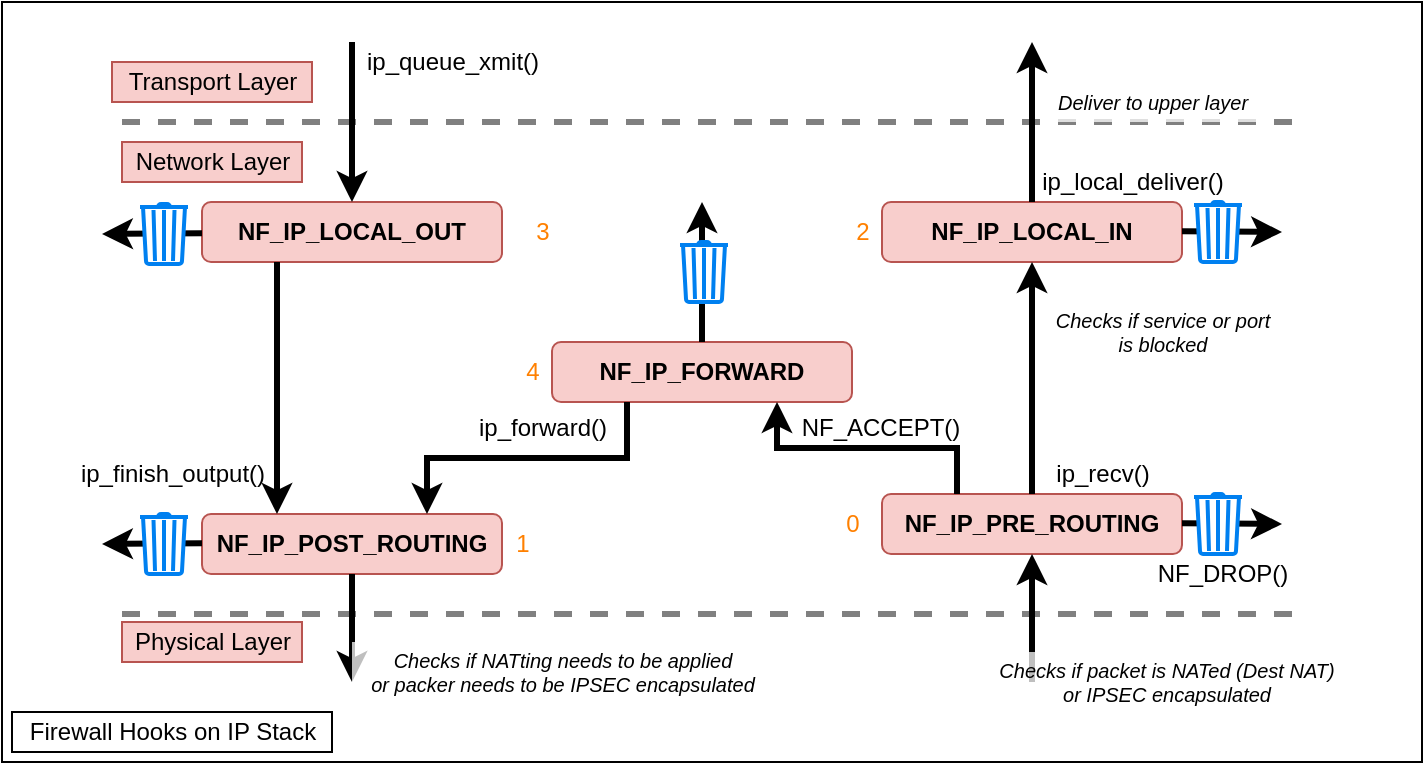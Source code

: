 <mxfile version="19.0.0" type="device"><diagram id="OkjXTQhUT1URriY9q9ON" name="Page-1"><mxGraphModel dx="823" dy="537" grid="1" gridSize="10" guides="1" tooltips="1" connect="1" arrows="1" fold="1" page="1" pageScale="1" pageWidth="850" pageHeight="1100" math="0" shadow="0"><root><mxCell id="0"/><mxCell id="1" parent="0"/><mxCell id="qRS9ZgM3jt5-iq8k10y8-17" value="" style="rounded=0;whiteSpace=wrap;html=1;" vertex="1" parent="1"><mxGeometry y="60" width="710" height="380" as="geometry"/></mxCell><mxCell id="qRS9ZgM3jt5-iq8k10y8-1" value="NF_IP_LOCAL_OUT" style="rounded=1;whiteSpace=wrap;html=1;fontStyle=1;fillColor=#f8cecc;strokeColor=#b85450;" vertex="1" parent="1"><mxGeometry x="100" y="160" width="150" height="30" as="geometry"/></mxCell><mxCell id="qRS9ZgM3jt5-iq8k10y8-2" value="NF_IP_FORWARD" style="rounded=1;whiteSpace=wrap;html=1;fontStyle=1;fillColor=#f8cecc;strokeColor=#b85450;" vertex="1" parent="1"><mxGeometry x="275" y="230" width="150" height="30" as="geometry"/></mxCell><mxCell id="qRS9ZgM3jt5-iq8k10y8-3" value="NF_IP_POST_ROUTING" style="rounded=1;whiteSpace=wrap;html=1;fontStyle=1;fillColor=#f8cecc;strokeColor=#b85450;" vertex="1" parent="1"><mxGeometry x="100" y="316" width="150" height="30" as="geometry"/></mxCell><mxCell id="qRS9ZgM3jt5-iq8k10y8-4" value="NF_IP_PRE_ROUTING" style="rounded=1;whiteSpace=wrap;html=1;fontStyle=1;fillColor=#f8cecc;strokeColor=#b85450;" vertex="1" parent="1"><mxGeometry x="440" y="306" width="150" height="30" as="geometry"/></mxCell><mxCell id="qRS9ZgM3jt5-iq8k10y8-5" value="NF_IP_LOCAL_IN" style="rounded=1;whiteSpace=wrap;html=1;fontStyle=1;fillColor=#f8cecc;strokeColor=#b85450;" vertex="1" parent="1"><mxGeometry x="440" y="160" width="150" height="30" as="geometry"/></mxCell><mxCell id="qRS9ZgM3jt5-iq8k10y8-6" value="" style="endArrow=none;dashed=1;html=1;rounded=0;strokeWidth=3;strokeColor=#808080;" edge="1" parent="1"><mxGeometry width="50" height="50" relative="1" as="geometry"><mxPoint x="60" y="120" as="sourcePoint"/><mxPoint x="650" y="120" as="targetPoint"/></mxGeometry></mxCell><mxCell id="qRS9ZgM3jt5-iq8k10y8-7" value="" style="endArrow=none;dashed=1;html=1;rounded=0;strokeWidth=3;strokeColor=#808080;" edge="1" parent="1"><mxGeometry width="50" height="50" relative="1" as="geometry"><mxPoint x="60" y="366" as="sourcePoint"/><mxPoint x="650" y="366" as="targetPoint"/></mxGeometry></mxCell><mxCell id="qRS9ZgM3jt5-iq8k10y8-8" value="Physical Layer" style="text;html=1;align=center;verticalAlign=middle;resizable=0;points=[];autosize=1;strokeColor=#b85450;fillColor=#f8cecc;" vertex="1" parent="1"><mxGeometry x="60" y="370" width="90" height="20" as="geometry"/></mxCell><mxCell id="qRS9ZgM3jt5-iq8k10y8-9" value="" style="endArrow=classic;html=1;rounded=0;strokeWidth=3;entryX=0.5;entryY=0;entryDx=0;entryDy=0;fillColor=#f5f5f5;strokeColor=#000000;" edge="1" parent="1" target="qRS9ZgM3jt5-iq8k10y8-1"><mxGeometry width="50" height="50" relative="1" as="geometry"><mxPoint x="175" y="80" as="sourcePoint"/><mxPoint x="450" y="240" as="targetPoint"/></mxGeometry></mxCell><mxCell id="qRS9ZgM3jt5-iq8k10y8-10" value="" style="endArrow=classic;html=1;rounded=0;strokeWidth=3;entryX=0.25;entryY=0;entryDx=0;entryDy=0;fillColor=#f5f5f5;strokeColor=#000000;exitX=0.25;exitY=1;exitDx=0;exitDy=0;" edge="1" parent="1" source="qRS9ZgM3jt5-iq8k10y8-1" target="qRS9ZgM3jt5-iq8k10y8-3"><mxGeometry width="50" height="50" relative="1" as="geometry"><mxPoint x="185" y="90" as="sourcePoint"/><mxPoint x="185" y="170" as="targetPoint"/></mxGeometry></mxCell><mxCell id="qRS9ZgM3jt5-iq8k10y8-11" value="" style="endArrow=classic;html=1;rounded=0;strokeWidth=3;fillColor=#f5f5f5;strokeColor=#000000;exitX=0.5;exitY=0;exitDx=0;exitDy=0;" edge="1" parent="1" source="qRS9ZgM3jt5-iq8k10y8-5"><mxGeometry width="50" height="50" relative="1" as="geometry"><mxPoint x="185.0" y="90" as="sourcePoint"/><mxPoint x="515" y="80" as="targetPoint"/></mxGeometry></mxCell><mxCell id="qRS9ZgM3jt5-iq8k10y8-12" value="" style="endArrow=classic;html=1;rounded=0;strokeWidth=3;fillColor=#f5f5f5;strokeColor=#000000;exitX=0.5;exitY=0;exitDx=0;exitDy=0;entryX=0.5;entryY=1;entryDx=0;entryDy=0;" edge="1" parent="1" source="qRS9ZgM3jt5-iq8k10y8-4" target="qRS9ZgM3jt5-iq8k10y8-5"><mxGeometry width="50" height="50" relative="1" as="geometry"><mxPoint x="530" y="280" as="sourcePoint"/><mxPoint x="530" y="200" as="targetPoint"/></mxGeometry></mxCell><mxCell id="qRS9ZgM3jt5-iq8k10y8-13" value="" style="endArrow=classic;html=1;rounded=0;strokeWidth=3;fillColor=#f5f5f5;strokeColor=#000000;entryX=0.5;entryY=1;entryDx=0;entryDy=0;" edge="1" parent="1" target="qRS9ZgM3jt5-iq8k10y8-4"><mxGeometry width="50" height="50" relative="1" as="geometry"><mxPoint x="515" y="400" as="sourcePoint"/><mxPoint x="525" y="200" as="targetPoint"/></mxGeometry></mxCell><mxCell id="qRS9ZgM3jt5-iq8k10y8-14" value="" style="endArrow=classic;html=1;rounded=0;strokeWidth=3;fillColor=#f5f5f5;strokeColor=#000000;entryX=0.75;entryY=1;entryDx=0;entryDy=0;edgeStyle=orthogonalEdgeStyle;exitX=0.25;exitY=0;exitDx=0;exitDy=0;" edge="1" parent="1" source="qRS9ZgM3jt5-iq8k10y8-4" target="qRS9ZgM3jt5-iq8k10y8-2"><mxGeometry width="50" height="50" relative="1" as="geometry"><mxPoint x="480" y="290" as="sourcePoint"/><mxPoint x="525" y="200" as="targetPoint"/></mxGeometry></mxCell><mxCell id="qRS9ZgM3jt5-iq8k10y8-15" value="" style="endArrow=classic;html=1;rounded=0;strokeWidth=3;fillColor=#f5f5f5;strokeColor=#000000;entryX=0.75;entryY=0;entryDx=0;entryDy=0;edgeStyle=orthogonalEdgeStyle;exitX=0.25;exitY=1;exitDx=0;exitDy=0;" edge="1" parent="1" source="qRS9ZgM3jt5-iq8k10y8-2" target="qRS9ZgM3jt5-iq8k10y8-3"><mxGeometry width="50" height="50" relative="1" as="geometry"><mxPoint x="487.5" y="316" as="sourcePoint"/><mxPoint x="397.5" y="270" as="targetPoint"/></mxGeometry></mxCell><mxCell id="qRS9ZgM3jt5-iq8k10y8-16" value="" style="endArrow=classic;html=1;rounded=0;strokeWidth=3;fillColor=#f5f5f5;strokeColor=#000000;exitX=0.5;exitY=1;exitDx=0;exitDy=0;" edge="1" parent="1" source="qRS9ZgM3jt5-iq8k10y8-3"><mxGeometry width="50" height="50" relative="1" as="geometry"><mxPoint x="174.57" y="370" as="sourcePoint"/><mxPoint x="175" y="400" as="targetPoint"/></mxGeometry></mxCell><mxCell id="qRS9ZgM3jt5-iq8k10y8-19" value="ip_queue_xmit()" style="text;html=1;align=center;verticalAlign=middle;resizable=0;points=[];autosize=1;strokeColor=none;fillColor=none;" vertex="1" parent="1"><mxGeometry x="175" y="80" width="100" height="20" as="geometry"/></mxCell><mxCell id="qRS9ZgM3jt5-iq8k10y8-20" value="ip_local_deliver()" style="text;html=1;align=center;verticalAlign=middle;resizable=0;points=[];autosize=1;strokeColor=none;fillColor=none;" vertex="1" parent="1"><mxGeometry x="510" y="140" width="110" height="20" as="geometry"/></mxCell><mxCell id="qRS9ZgM3jt5-iq8k10y8-21" value="Transport Layer" style="text;html=1;align=center;verticalAlign=middle;resizable=0;points=[];autosize=1;strokeColor=#b85450;fillColor=#f8cecc;" vertex="1" parent="1"><mxGeometry x="55" y="90" width="100" height="20" as="geometry"/></mxCell><mxCell id="qRS9ZgM3jt5-iq8k10y8-22" value="ip_recv()" style="text;html=1;align=center;verticalAlign=middle;resizable=0;points=[];autosize=1;strokeColor=none;fillColor=none;" vertex="1" parent="1"><mxGeometry x="520" y="286" width="60" height="20" as="geometry"/></mxCell><mxCell id="qRS9ZgM3jt5-iq8k10y8-23" value="NF_ACCEPT()" style="text;html=1;align=center;verticalAlign=middle;resizable=0;points=[];autosize=1;strokeColor=none;fillColor=none;" vertex="1" parent="1"><mxGeometry x="389" y="263" width="100" height="20" as="geometry"/></mxCell><mxCell id="qRS9ZgM3jt5-iq8k10y8-27" value="NF_DROP()" style="text;html=1;align=center;verticalAlign=middle;resizable=0;points=[];autosize=1;strokeColor=none;fillColor=none;" vertex="1" parent="1"><mxGeometry x="570" y="336" width="80" height="20" as="geometry"/></mxCell><mxCell id="qRS9ZgM3jt5-iq8k10y8-32" value="" style="group" vertex="1" connectable="0" parent="1"><mxGeometry x="590" y="306" width="50" height="30" as="geometry"/></mxCell><mxCell id="qRS9ZgM3jt5-iq8k10y8-24" value="" style="endArrow=classic;html=1;rounded=0;strokeColor=#000000;strokeWidth=3;" edge="1" parent="qRS9ZgM3jt5-iq8k10y8-32"><mxGeometry width="50" height="50" relative="1" as="geometry"><mxPoint y="14.57" as="sourcePoint"/><mxPoint x="50" y="15" as="targetPoint"/></mxGeometry></mxCell><mxCell id="qRS9ZgM3jt5-iq8k10y8-26" value="" style="html=1;verticalLabelPosition=bottom;align=center;labelBackgroundColor=#ffffff;verticalAlign=top;strokeWidth=2;strokeColor=#0080F0;shadow=0;dashed=0;shape=mxgraph.ios7.icons.trashcan;" vertex="1" parent="qRS9ZgM3jt5-iq8k10y8-32"><mxGeometry x="6" width="24" height="30" as="geometry"/></mxCell><mxCell id="qRS9ZgM3jt5-iq8k10y8-33" value="" style="group" vertex="1" connectable="0" parent="1"><mxGeometry x="50" y="316" width="50" height="30" as="geometry"/></mxCell><mxCell id="qRS9ZgM3jt5-iq8k10y8-34" value="" style="endArrow=classic;html=1;rounded=0;strokeColor=#000000;strokeWidth=3;" edge="1" parent="qRS9ZgM3jt5-iq8k10y8-33"><mxGeometry width="50" height="50" relative="1" as="geometry"><mxPoint x="50" y="14.57" as="sourcePoint"/><mxPoint y="15" as="targetPoint"/></mxGeometry></mxCell><mxCell id="qRS9ZgM3jt5-iq8k10y8-35" value="" style="html=1;verticalLabelPosition=bottom;align=center;labelBackgroundColor=#ffffff;verticalAlign=top;strokeWidth=2;strokeColor=#0080F0;shadow=0;dashed=0;shape=mxgraph.ios7.icons.trashcan;" vertex="1" parent="qRS9ZgM3jt5-iq8k10y8-33"><mxGeometry x="19" width="24" height="30" as="geometry"/></mxCell><mxCell id="qRS9ZgM3jt5-iq8k10y8-38" value="ip_finish_output()" style="text;html=1;align=center;verticalAlign=middle;resizable=0;points=[];autosize=1;strokeColor=none;fillColor=none;" vertex="1" parent="1"><mxGeometry x="30" y="286" width="110" height="20" as="geometry"/></mxCell><mxCell id="qRS9ZgM3jt5-iq8k10y8-39" value="ip_forward()" style="text;html=1;align=center;verticalAlign=middle;resizable=0;points=[];autosize=1;strokeColor=none;fillColor=none;" vertex="1" parent="1"><mxGeometry x="230" y="263" width="80" height="20" as="geometry"/></mxCell><mxCell id="qRS9ZgM3jt5-iq8k10y8-40" value="Network Layer" style="text;html=1;align=center;verticalAlign=middle;resizable=0;points=[];autosize=1;strokeColor=#b85450;fillColor=#f8cecc;" vertex="1" parent="1"><mxGeometry x="60" y="130" width="90" height="20" as="geometry"/></mxCell><mxCell id="qRS9ZgM3jt5-iq8k10y8-42" value="Checks if packet is NATed (Dest NAT) &lt;br style=&quot;font-size: 10px;&quot;&gt;or IPSEC encapsulated" style="text;html=1;align=center;verticalAlign=middle;resizable=0;points=[];autosize=1;strokeColor=none;fillColor=default;fontStyle=2;fontSize=10;opacity=75;" vertex="1" parent="1"><mxGeometry x="492" y="385" width="180" height="30" as="geometry"/></mxCell><mxCell id="qRS9ZgM3jt5-iq8k10y8-43" value="Checks if service or port&lt;br&gt;is blocked" style="text;html=1;align=center;verticalAlign=middle;resizable=0;points=[];autosize=1;strokeColor=none;fillColor=default;fontStyle=2;fontSize=10;opacity=75;" vertex="1" parent="1"><mxGeometry x="520" y="210" width="120" height="30" as="geometry"/></mxCell><mxCell id="qRS9ZgM3jt5-iq8k10y8-44" value="Deliver to upper layer" style="text;html=1;align=center;verticalAlign=middle;resizable=0;points=[];autosize=1;strokeColor=none;fillColor=default;fontStyle=2;fontSize=10;opacity=75;" vertex="1" parent="1"><mxGeometry x="520" y="100" width="110" height="20" as="geometry"/></mxCell><mxCell id="qRS9ZgM3jt5-iq8k10y8-45" value="Checks if NATting needs to be applied&lt;br&gt;or packer needs to be IPSEC encapsulated" style="text;html=1;align=center;verticalAlign=middle;resizable=0;points=[];autosize=1;strokeColor=none;fillColor=default;fontStyle=2;fontSize=10;opacity=75;" vertex="1" parent="1"><mxGeometry x="175" y="380" width="210" height="30" as="geometry"/></mxCell><mxCell id="qRS9ZgM3jt5-iq8k10y8-46" value="0" style="text;html=1;align=center;verticalAlign=middle;resizable=0;points=[];autosize=1;strokeColor=none;fillColor=none;fontSize=12;fontColor=#FF8000;" vertex="1" parent="1"><mxGeometry x="415" y="311" width="20" height="20" as="geometry"/></mxCell><mxCell id="qRS9ZgM3jt5-iq8k10y8-47" value="1" style="text;html=1;align=center;verticalAlign=middle;resizable=0;points=[];autosize=1;strokeColor=none;fillColor=none;fontSize=12;fontColor=#FF8000;" vertex="1" parent="1"><mxGeometry x="250" y="321" width="20" height="20" as="geometry"/></mxCell><mxCell id="qRS9ZgM3jt5-iq8k10y8-48" value="4" style="text;html=1;align=center;verticalAlign=middle;resizable=0;points=[];autosize=1;strokeColor=none;fillColor=none;fontSize=12;fontColor=#FF8000;" vertex="1" parent="1"><mxGeometry x="255" y="235" width="20" height="20" as="geometry"/></mxCell><mxCell id="qRS9ZgM3jt5-iq8k10y8-49" value="2" style="text;html=1;align=center;verticalAlign=middle;resizable=0;points=[];autosize=1;strokeColor=none;fillColor=none;fontSize=12;fontColor=#FF8000;" vertex="1" parent="1"><mxGeometry x="420" y="165" width="20" height="20" as="geometry"/></mxCell><mxCell id="qRS9ZgM3jt5-iq8k10y8-50" value="3" style="text;html=1;align=center;verticalAlign=middle;resizable=0;points=[];autosize=1;strokeColor=none;fillColor=none;fontSize=12;fontColor=#FF8000;" vertex="1" parent="1"><mxGeometry x="260" y="165" width="20" height="20" as="geometry"/></mxCell><mxCell id="qRS9ZgM3jt5-iq8k10y8-51" value="" style="group" vertex="1" connectable="0" parent="1"><mxGeometry x="590" y="160" width="50" height="30" as="geometry"/></mxCell><mxCell id="qRS9ZgM3jt5-iq8k10y8-52" value="" style="endArrow=classic;html=1;rounded=0;strokeColor=#000000;strokeWidth=3;" edge="1" parent="qRS9ZgM3jt5-iq8k10y8-51"><mxGeometry width="50" height="50" relative="1" as="geometry"><mxPoint y="14.57" as="sourcePoint"/><mxPoint x="50" y="15" as="targetPoint"/></mxGeometry></mxCell><mxCell id="qRS9ZgM3jt5-iq8k10y8-53" value="" style="html=1;verticalLabelPosition=bottom;align=center;labelBackgroundColor=#ffffff;verticalAlign=top;strokeWidth=2;strokeColor=#0080F0;shadow=0;dashed=0;shape=mxgraph.ios7.icons.trashcan;" vertex="1" parent="qRS9ZgM3jt5-iq8k10y8-51"><mxGeometry x="6" width="24" height="30" as="geometry"/></mxCell><mxCell id="qRS9ZgM3jt5-iq8k10y8-57" value="" style="group" vertex="1" connectable="0" parent="1"><mxGeometry x="50" y="161" width="50" height="30" as="geometry"/></mxCell><mxCell id="qRS9ZgM3jt5-iq8k10y8-58" value="" style="endArrow=classic;html=1;rounded=0;strokeColor=#000000;strokeWidth=3;" edge="1" parent="qRS9ZgM3jt5-iq8k10y8-57"><mxGeometry width="50" height="50" relative="1" as="geometry"><mxPoint x="50" y="14.57" as="sourcePoint"/><mxPoint y="15" as="targetPoint"/></mxGeometry></mxCell><mxCell id="qRS9ZgM3jt5-iq8k10y8-59" value="" style="html=1;verticalLabelPosition=bottom;align=center;labelBackgroundColor=#ffffff;verticalAlign=top;strokeWidth=2;strokeColor=#0080F0;shadow=0;dashed=0;shape=mxgraph.ios7.icons.trashcan;" vertex="1" parent="qRS9ZgM3jt5-iq8k10y8-57"><mxGeometry x="19" width="24" height="30" as="geometry"/></mxCell><mxCell id="qRS9ZgM3jt5-iq8k10y8-60" value="" style="group" vertex="1" connectable="0" parent="1"><mxGeometry x="320" y="180" width="50" height="30" as="geometry"/></mxCell><mxCell id="qRS9ZgM3jt5-iq8k10y8-61" value="" style="endArrow=classic;html=1;rounded=0;strokeColor=#000000;strokeWidth=3;exitX=0.5;exitY=0;exitDx=0;exitDy=0;" edge="1" parent="qRS9ZgM3jt5-iq8k10y8-60" source="qRS9ZgM3jt5-iq8k10y8-2"><mxGeometry width="50" height="50" relative="1" as="geometry"><mxPoint x="50" y="14.57" as="sourcePoint"/><mxPoint x="30" y="-20" as="targetPoint"/></mxGeometry></mxCell><mxCell id="qRS9ZgM3jt5-iq8k10y8-62" value="" style="html=1;verticalLabelPosition=bottom;align=center;labelBackgroundColor=#ffffff;verticalAlign=top;strokeWidth=2;strokeColor=#0080F0;shadow=0;dashed=0;shape=mxgraph.ios7.icons.trashcan;" vertex="1" parent="qRS9ZgM3jt5-iq8k10y8-60"><mxGeometry x="19" width="24" height="30" as="geometry"/></mxCell><mxCell id="qRS9ZgM3jt5-iq8k10y8-64" value="&lt;font color=&quot;#000000&quot;&gt;Firewall Hooks on IP Stack&lt;/font&gt;" style="text;html=1;align=center;verticalAlign=middle;resizable=0;points=[];autosize=1;fontSize=12;strokeColor=default;" vertex="1" parent="1"><mxGeometry x="5" y="415" width="160" height="20" as="geometry"/></mxCell></root></mxGraphModel></diagram></mxfile>